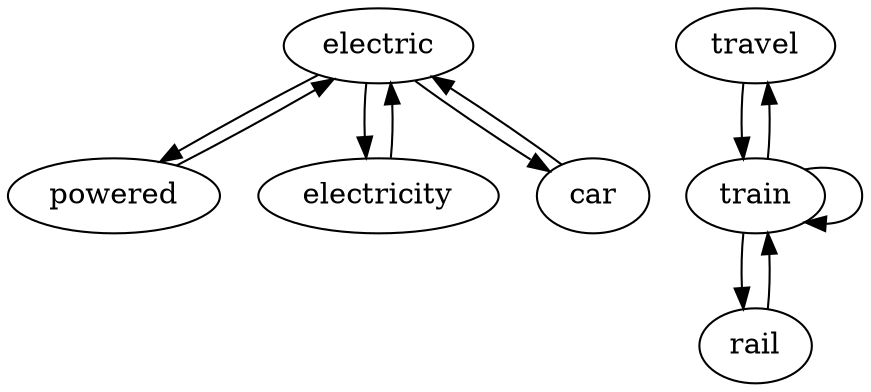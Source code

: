 digraph G {
electric;
powered;
electricity;
car;
travel;
rail;
train;
electric -> electricity;
electric -> car;
electric -> powered;
powered -> electric;
electricity -> electric;
car -> electric;
travel -> train;
rail -> train;
train -> travel;
train -> train;
train -> rail;
}
